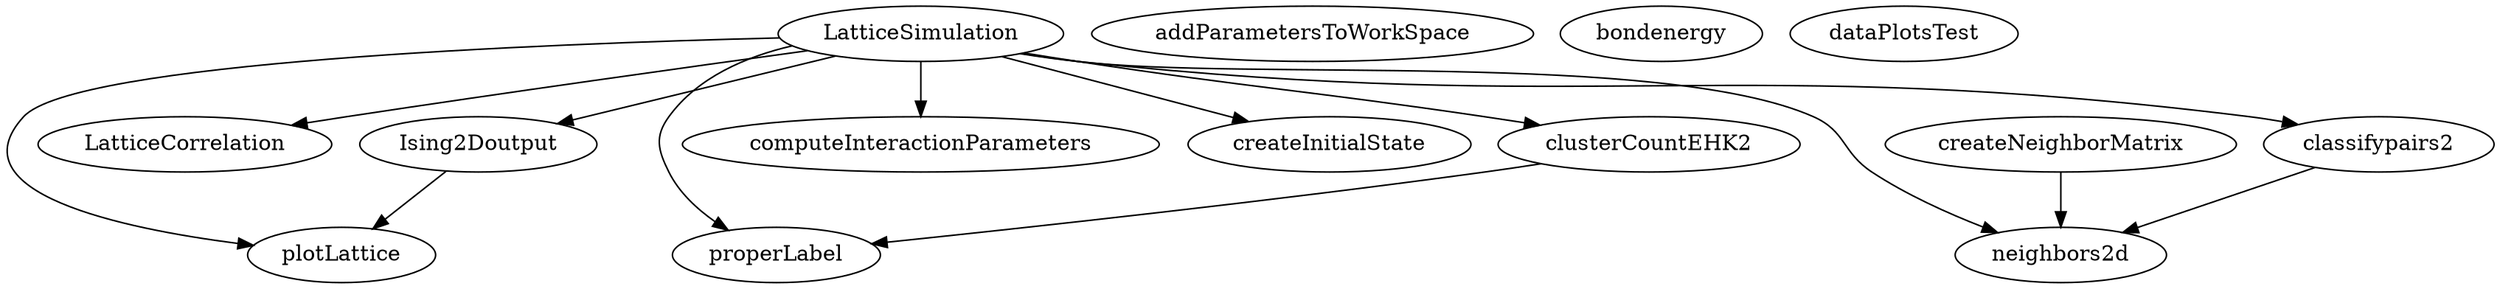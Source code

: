 /* Created by mdot for Matlab */
digraph m2html {
  Ising2Doutput -> plotLattice;
  LatticeSimulation -> Ising2Doutput;
  LatticeSimulation -> LatticeCorrelation;
  LatticeSimulation -> classifypairs2;
  LatticeSimulation -> clusterCountEHK2;
  LatticeSimulation -> computeInteractionParameters;
  LatticeSimulation -> createInitialState;
  LatticeSimulation -> neighbors2d;
  LatticeSimulation -> plotLattice;
  LatticeSimulation -> properLabel;
  classifypairs2 -> neighbors2d;
  clusterCountEHK2 -> properLabel;
  createNeighborMatrix -> neighbors2d;

  Ising2Doutput [URL="Ising2Doutput.html"];
  LatticeCorrelation [URL="LatticeCorrelation.html"];
  LatticeSimulation [URL="LatticeSimulation.html"];
  addParametersToWorkSpace [URL="addParametersToWorkSpace.html"];
  bondenergy [URL="bondenergy.html"];
  classifypairs2 [URL="classifypairs2.html"];
  clusterCountEHK2 [URL="clusterCountEHK2.html"];
  computeInteractionParameters [URL="computeInteractionParameters.html"];
  createInitialState [URL="createInitialState.html"];
  createNeighborMatrix [URL="createNeighborMatrix.html"];
  dataPlotsTest [URL="dataPlotsTest.html"];
  neighbors2d [URL="neighbors2d.html"];
  plotLattice [URL="plotLattice.html"];
  properLabel [URL="properLabel.html"];
}